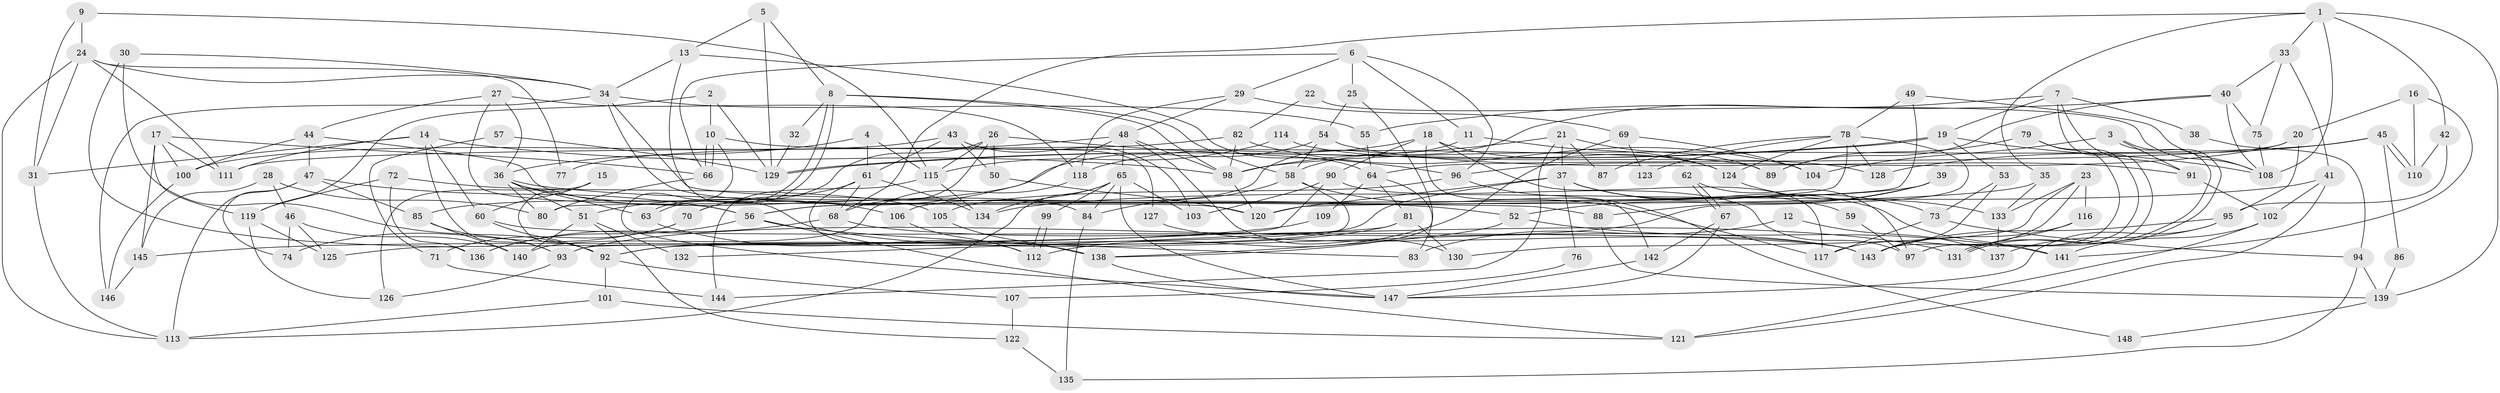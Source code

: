 // Generated by graph-tools (version 1.1) at 2025/36/03/09/25 02:36:17]
// undirected, 148 vertices, 296 edges
graph export_dot {
graph [start="1"]
  node [color=gray90,style=filled];
  1;
  2;
  3;
  4;
  5;
  6;
  7;
  8;
  9;
  10;
  11;
  12;
  13;
  14;
  15;
  16;
  17;
  18;
  19;
  20;
  21;
  22;
  23;
  24;
  25;
  26;
  27;
  28;
  29;
  30;
  31;
  32;
  33;
  34;
  35;
  36;
  37;
  38;
  39;
  40;
  41;
  42;
  43;
  44;
  45;
  46;
  47;
  48;
  49;
  50;
  51;
  52;
  53;
  54;
  55;
  56;
  57;
  58;
  59;
  60;
  61;
  62;
  63;
  64;
  65;
  66;
  67;
  68;
  69;
  70;
  71;
  72;
  73;
  74;
  75;
  76;
  77;
  78;
  79;
  80;
  81;
  82;
  83;
  84;
  85;
  86;
  87;
  88;
  89;
  90;
  91;
  92;
  93;
  94;
  95;
  96;
  97;
  98;
  99;
  100;
  101;
  102;
  103;
  104;
  105;
  106;
  107;
  108;
  109;
  110;
  111;
  112;
  113;
  114;
  115;
  116;
  117;
  118;
  119;
  120;
  121;
  122;
  123;
  124;
  125;
  126;
  127;
  128;
  129;
  130;
  131;
  132;
  133;
  134;
  135;
  136;
  137;
  138;
  139;
  140;
  141;
  142;
  143;
  144;
  145;
  146;
  147;
  148;
  1 -- 108;
  1 -- 35;
  1 -- 33;
  1 -- 42;
  1 -- 68;
  1 -- 139;
  2 -- 129;
  2 -- 10;
  2 -- 119;
  3 -- 104;
  3 -- 131;
  3 -- 131;
  3 -- 91;
  4 -- 115;
  4 -- 36;
  4 -- 61;
  5 -- 8;
  5 -- 13;
  5 -- 129;
  6 -- 25;
  6 -- 29;
  6 -- 11;
  6 -- 66;
  6 -- 96;
  7 -- 58;
  7 -- 91;
  7 -- 19;
  7 -- 38;
  7 -- 97;
  8 -- 58;
  8 -- 63;
  8 -- 63;
  8 -- 32;
  8 -- 98;
  9 -- 24;
  9 -- 115;
  9 -- 31;
  10 -- 147;
  10 -- 66;
  10 -- 66;
  10 -- 89;
  11 -- 124;
  11 -- 106;
  12 -- 137;
  12 -- 83;
  13 -- 34;
  13 -- 64;
  13 -- 143;
  14 -- 31;
  14 -- 60;
  14 -- 93;
  14 -- 98;
  14 -- 111;
  15 -- 92;
  15 -- 126;
  15 -- 60;
  16 -- 110;
  16 -- 141;
  16 -- 20;
  17 -- 66;
  17 -- 145;
  17 -- 100;
  17 -- 111;
  17 -- 119;
  18 -- 117;
  18 -- 90;
  18 -- 118;
  18 -- 124;
  18 -- 142;
  19 -- 129;
  19 -- 129;
  19 -- 53;
  19 -- 108;
  20 -- 96;
  20 -- 64;
  20 -- 95;
  21 -- 89;
  21 -- 98;
  21 -- 37;
  21 -- 87;
  21 -- 144;
  22 -- 108;
  22 -- 82;
  23 -- 116;
  23 -- 117;
  23 -- 130;
  23 -- 133;
  24 -- 111;
  24 -- 113;
  24 -- 31;
  24 -- 34;
  24 -- 77;
  25 -- 138;
  25 -- 54;
  26 -- 70;
  26 -- 68;
  26 -- 50;
  26 -- 96;
  26 -- 115;
  27 -- 36;
  27 -- 118;
  27 -- 44;
  27 -- 56;
  28 -- 46;
  28 -- 80;
  28 -- 145;
  29 -- 118;
  29 -- 48;
  29 -- 69;
  30 -- 34;
  30 -- 92;
  30 -- 136;
  31 -- 113;
  32 -- 129;
  33 -- 41;
  33 -- 40;
  33 -- 75;
  34 -- 120;
  34 -- 55;
  34 -- 88;
  34 -- 146;
  35 -- 133;
  35 -- 56;
  36 -- 63;
  36 -- 106;
  36 -- 51;
  36 -- 52;
  36 -- 80;
  37 -- 92;
  37 -- 59;
  37 -- 73;
  37 -- 76;
  37 -- 120;
  37 -- 141;
  38 -- 94;
  39 -- 52;
  39 -- 56;
  39 -- 88;
  40 -- 75;
  40 -- 55;
  40 -- 89;
  40 -- 108;
  41 -- 121;
  41 -- 134;
  41 -- 102;
  42 -- 95;
  42 -- 110;
  43 -- 50;
  43 -- 100;
  43 -- 61;
  43 -- 103;
  43 -- 127;
  44 -- 47;
  44 -- 84;
  44 -- 100;
  45 -- 110;
  45 -- 110;
  45 -- 98;
  45 -- 86;
  45 -- 128;
  46 -- 125;
  46 -- 140;
  46 -- 74;
  47 -- 113;
  47 -- 56;
  47 -- 74;
  47 -- 85;
  48 -- 65;
  48 -- 98;
  48 -- 51;
  48 -- 77;
  48 -- 130;
  49 -- 80;
  49 -- 108;
  49 -- 78;
  50 -- 120;
  51 -- 122;
  51 -- 132;
  51 -- 140;
  52 -- 141;
  52 -- 138;
  53 -- 143;
  53 -- 73;
  54 -- 85;
  54 -- 58;
  54 -- 91;
  55 -- 64;
  56 -- 136;
  56 -- 83;
  56 -- 121;
  57 -- 71;
  57 -- 129;
  58 -- 84;
  58 -- 93;
  58 -- 117;
  59 -- 97;
  60 -- 143;
  60 -- 92;
  61 -- 68;
  61 -- 70;
  61 -- 112;
  61 -- 134;
  62 -- 67;
  62 -- 67;
  62 -- 97;
  63 -- 138;
  64 -- 81;
  64 -- 83;
  64 -- 109;
  65 -- 113;
  65 -- 147;
  65 -- 84;
  65 -- 99;
  65 -- 103;
  65 -- 134;
  66 -- 80;
  67 -- 147;
  67 -- 142;
  68 -- 131;
  68 -- 136;
  69 -- 112;
  69 -- 104;
  69 -- 123;
  70 -- 74;
  70 -- 71;
  71 -- 144;
  72 -- 119;
  72 -- 136;
  72 -- 105;
  73 -- 94;
  73 -- 117;
  75 -- 108;
  76 -- 107;
  78 -- 120;
  78 -- 87;
  78 -- 93;
  78 -- 123;
  78 -- 124;
  78 -- 128;
  79 -- 89;
  79 -- 143;
  79 -- 97;
  81 -- 130;
  81 -- 92;
  81 -- 132;
  82 -- 98;
  82 -- 111;
  82 -- 104;
  84 -- 135;
  85 -- 93;
  85 -- 140;
  86 -- 139;
  88 -- 139;
  90 -- 97;
  90 -- 103;
  90 -- 125;
  91 -- 102;
  92 -- 101;
  92 -- 107;
  93 -- 126;
  94 -- 139;
  94 -- 135;
  95 -- 147;
  95 -- 137;
  95 -- 143;
  96 -- 105;
  96 -- 148;
  98 -- 120;
  99 -- 112;
  99 -- 112;
  100 -- 146;
  101 -- 121;
  101 -- 113;
  102 -- 121;
  102 -- 141;
  105 -- 138;
  106 -- 112;
  107 -- 122;
  109 -- 145;
  114 -- 115;
  114 -- 128;
  115 -- 134;
  115 -- 144;
  116 -- 131;
  116 -- 143;
  118 -- 140;
  119 -- 125;
  119 -- 126;
  122 -- 135;
  124 -- 133;
  127 -- 143;
  133 -- 137;
  138 -- 147;
  139 -- 148;
  142 -- 147;
  145 -- 146;
}
